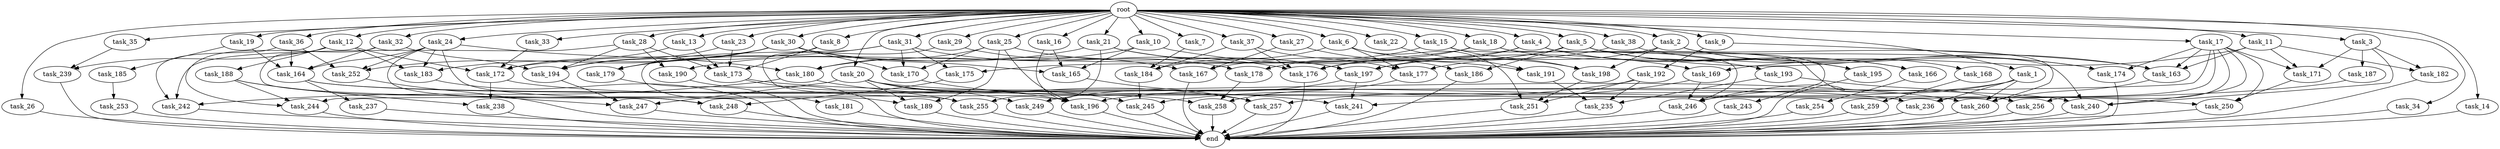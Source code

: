 digraph G {
  task_8 [size="102.400000"];
  task_239 [size="73014444032.000000"];
  task_173 [size="115105123532.800003"];
  task_17 [size="102.400000"];
  task_247 [size="80745385164.800003"];
  task_32 [size="102.400000"];
  task_242 [size="20615843020.800003"];
  task_35 [size="102.400000"];
  task_26 [size="102.400000"];
  task_15 [size="102.400000"];
  task_252 [size="89335319756.800003"];
  task_251 [size="142592914227.200012"];
  task_167 [size="42090679500.800003"];
  task_255 [size="127990025420.800003"];
  task_33 [size="102.400000"];
  task_186 [size="11166914969.600000"];
  task_181 [size="7730941132.800000"];
  task_169 [size="83322365542.400009"];
  task_176 [size="111669149696.000000"];
  task_163 [size="90194313216.000000"];
  task_30 [size="102.400000"];
  task_5 [size="102.400000"];
  task_27 [size="102.400000"];
  task_183 [size="127990025420.800003"];
  task_6 [size="102.400000"];
  task_7 [size="102.400000"];
  task_240 [size="28346784153.600002"];
  task_22 [size="102.400000"];
  task_241 [size="110810156236.800003"];
  task_3 [size="102.400000"];
  task_179 [size="46385646796.800003"];
  task_187 [size="7730941132.800000"];
  task_164 [size="213889371340.800018"];
  task_188 [size="42090679500.800003"];
  task_236 [size="20615843020.800003"];
  task_193 [size="30923764531.200001"];
  task_259 [size="3435973836.800000"];
  task_191 [size="76450417868.800003"];
  task_260 [size="150323855360.000000"];
  task_166 [size="45526653337.600006"];
  task_253 [size="54975581388.800003"];
  task_189 [size="113387136614.400009"];
  root [size="0.000000"];
  task_182 [size="21474836480.000000"];
  task_258 [size="35218731827.200005"];
  task_245 [size="94489280512.000000"];
  task_12 [size="102.400000"];
  task_21 [size="102.400000"];
  task_18 [size="102.400000"];
  task_180 [size="179529632972.800018"];
  task_31 [size="102.400000"];
  task_244 [size="158913789952.000000"];
  task_9 [size="102.400000"];
  task_237 [size="13743895347.200001"];
  task_168 [size="7730941132.800000"];
  task_192 [size="69578470195.199997"];
  task_28 [size="102.400000"];
  task_174 [size="97066260889.600006"];
  task_177 [size="80745385164.800003"];
  task_29 [size="102.400000"];
  task_185 [size="69578470195.199997"];
  task_34 [size="102.400000"];
  task_10 [size="102.400000"];
  task_13 [size="102.400000"];
  task_178 [size="17179869184.000000"];
  task_194 [size="216466351718.400024"];
  task_2 [size="102.400000"];
  task_171 [size="24910810316.800003"];
  end [size="0.000000"];
  task_184 [size="94489280512.000000"];
  task_197 [size="237941188198.400024"];
  task_38 [size="102.400000"];
  task_16 [size="102.400000"];
  task_14 [size="102.400000"];
  task_24 [size="102.400000"];
  task_198 [size="24910810316.800003"];
  task_195 [size="45526653337.600006"];
  task_243 [size="42090679500.800003"];
  task_257 [size="32641751449.600002"];
  task_19 [size="102.400000"];
  task_36 [size="102.400000"];
  task_196 [size="116823110451.200012"];
  task_170 [size="93630287052.800003"];
  task_25 [size="102.400000"];
  task_4 [size="102.400000"];
  task_235 [size="153759829196.800018"];
  task_175 [size="49821620633.600006"];
  task_254 [size="7730941132.800000"];
  task_23 [size="102.400000"];
  task_37 [size="102.400000"];
  task_256 [size="45526653337.600006"];
  task_1 [size="102.400000"];
  task_11 [size="102.400000"];
  task_190 [size="68719476736.000000"];
  task_249 [size="58411555225.600006"];
  task_165 [size="155477816115.200012"];
  task_172 [size="94489280512.000000"];
  task_250 [size="48962627174.400002"];
  task_246 [size="69578470195.199997"];
  task_20 [size="102.400000"];
  task_238 [size="83322365542.400009"];
  task_248 [size="118541097369.600006"];

  task_8 -> task_173 [size="75497472.000000"];
  task_8 -> task_179 [size="75497472.000000"];
  task_239 -> end [size="1.000000"];
  task_173 -> task_260 [size="679477248.000000"];
  task_173 -> task_255 [size="679477248.000000"];
  task_17 -> task_174 [size="33554432.000000"];
  task_17 -> task_240 [size="33554432.000000"];
  task_17 -> task_163 [size="33554432.000000"];
  task_17 -> task_236 [size="33554432.000000"];
  task_17 -> task_250 [size="33554432.000000"];
  task_17 -> task_256 [size="33554432.000000"];
  task_17 -> task_171 [size="33554432.000000"];
  task_17 -> task_244 [size="33554432.000000"];
  task_247 -> end [size="1.000000"];
  task_32 -> task_194 [size="838860800.000000"];
  task_32 -> task_164 [size="838860800.000000"];
  task_32 -> task_244 [size="838860800.000000"];
  task_242 -> end [size="1.000000"];
  task_35 -> task_239 [size="301989888.000000"];
  task_26 -> end [size="1.000000"];
  task_15 -> task_198 [size="134217728.000000"];
  task_15 -> task_178 [size="134217728.000000"];
  task_15 -> task_246 [size="134217728.000000"];
  task_252 -> end [size="1.000000"];
  task_251 -> end [size="1.000000"];
  task_167 -> end [size="1.000000"];
  task_255 -> end [size="1.000000"];
  task_33 -> task_172 [size="134217728.000000"];
  task_186 -> end [size="1.000000"];
  task_181 -> end [size="1.000000"];
  task_169 -> task_257 [size="209715200.000000"];
  task_169 -> task_246 [size="209715200.000000"];
  task_176 -> end [size="1.000000"];
  task_163 -> task_260 [size="679477248.000000"];
  task_30 -> task_194 [size="301989888.000000"];
  task_30 -> task_167 [size="301989888.000000"];
  task_30 -> task_179 [size="301989888.000000"];
  task_30 -> task_183 [size="301989888.000000"];
  task_30 -> task_170 [size="301989888.000000"];
  task_30 -> task_165 [size="301989888.000000"];
  task_30 -> task_252 [size="301989888.000000"];
  task_5 -> task_167 [size="33554432.000000"];
  task_5 -> task_166 [size="33554432.000000"];
  task_5 -> task_176 [size="33554432.000000"];
  task_5 -> task_186 [size="33554432.000000"];
  task_5 -> task_163 [size="33554432.000000"];
  task_5 -> task_195 [size="33554432.000000"];
  task_5 -> task_240 [size="33554432.000000"];
  task_27 -> task_167 [size="75497472.000000"];
  task_27 -> task_186 [size="75497472.000000"];
  task_183 -> end [size="1.000000"];
  task_6 -> task_251 [size="33554432.000000"];
  task_6 -> task_198 [size="33554432.000000"];
  task_6 -> task_184 [size="33554432.000000"];
  task_6 -> task_177 [size="33554432.000000"];
  task_7 -> task_184 [size="209715200.000000"];
  task_240 -> end [size="1.000000"];
  task_22 -> task_191 [size="209715200.000000"];
  task_241 -> end [size="1.000000"];
  task_3 -> task_171 [size="75497472.000000"];
  task_3 -> task_187 [size="75497472.000000"];
  task_3 -> task_240 [size="75497472.000000"];
  task_3 -> task_182 [size="75497472.000000"];
  task_179 -> end [size="1.000000"];
  task_187 -> task_241 [size="134217728.000000"];
  task_164 -> task_236 [size="134217728.000000"];
  task_164 -> task_237 [size="134217728.000000"];
  task_164 -> task_240 [size="134217728.000000"];
  task_188 -> task_238 [size="679477248.000000"];
  task_188 -> task_247 [size="679477248.000000"];
  task_188 -> task_244 [size="679477248.000000"];
  task_236 -> end [size="1.000000"];
  task_193 -> task_235 [size="411041792.000000"];
  task_193 -> task_256 [size="411041792.000000"];
  task_259 -> end [size="1.000000"];
  task_191 -> task_235 [size="411041792.000000"];
  task_260 -> end [size="1.000000"];
  task_166 -> task_254 [size="75497472.000000"];
  task_253 -> end [size="1.000000"];
  task_189 -> end [size="1.000000"];
  root -> task_8 [size="1.000000"];
  root -> task_14 [size="1.000000"];
  root -> task_24 [size="1.000000"];
  root -> task_13 [size="1.000000"];
  root -> task_33 [size="1.000000"];
  root -> task_12 [size="1.000000"];
  root -> task_21 [size="1.000000"];
  root -> task_18 [size="1.000000"];
  root -> task_22 [size="1.000000"];
  root -> task_31 [size="1.000000"];
  root -> task_9 [size="1.000000"];
  root -> task_5 [size="1.000000"];
  root -> task_36 [size="1.000000"];
  root -> task_32 [size="1.000000"];
  root -> task_26 [size="1.000000"];
  root -> task_15 [size="1.000000"];
  root -> task_6 [size="1.000000"];
  root -> task_4 [size="1.000000"];
  root -> task_25 [size="1.000000"];
  root -> task_30 [size="1.000000"];
  root -> task_34 [size="1.000000"];
  root -> task_3 [size="1.000000"];
  root -> task_19 [size="1.000000"];
  root -> task_10 [size="1.000000"];
  root -> task_23 [size="1.000000"];
  root -> task_37 [size="1.000000"];
  root -> task_1 [size="1.000000"];
  root -> task_11 [size="1.000000"];
  root -> task_17 [size="1.000000"];
  root -> task_2 [size="1.000000"];
  root -> task_29 [size="1.000000"];
  root -> task_20 [size="1.000000"];
  root -> task_35 [size="1.000000"];
  root -> task_7 [size="1.000000"];
  root -> task_27 [size="1.000000"];
  root -> task_38 [size="1.000000"];
  root -> task_28 [size="1.000000"];
  root -> task_16 [size="1.000000"];
  task_182 -> end [size="1.000000"];
  task_258 -> end [size="1.000000"];
  task_245 -> end [size="1.000000"];
  task_12 -> task_188 [size="411041792.000000"];
  task_12 -> task_172 [size="411041792.000000"];
  task_12 -> task_183 [size="411041792.000000"];
  task_12 -> task_239 [size="411041792.000000"];
  task_12 -> task_248 [size="411041792.000000"];
  task_21 -> task_190 [size="536870912.000000"];
  task_21 -> task_191 [size="536870912.000000"];
  task_21 -> task_255 [size="536870912.000000"];
  task_21 -> task_197 [size="536870912.000000"];
  task_18 -> task_172 [size="301989888.000000"];
  task_18 -> task_176 [size="301989888.000000"];
  task_18 -> task_246 [size="301989888.000000"];
  task_18 -> task_193 [size="301989888.000000"];
  task_180 -> task_242 [size="33554432.000000"];
  task_180 -> task_257 [size="33554432.000000"];
  task_31 -> task_181 [size="75497472.000000"];
  task_31 -> task_170 [size="75497472.000000"];
  task_31 -> task_175 [size="75497472.000000"];
  task_31 -> task_176 [size="75497472.000000"];
  task_31 -> task_179 [size="75497472.000000"];
  task_244 -> end [size="1.000000"];
  task_9 -> task_163 [size="679477248.000000"];
  task_9 -> task_192 [size="679477248.000000"];
  task_237 -> end [size="1.000000"];
  task_168 -> task_259 [size="33554432.000000"];
  task_192 -> task_245 [size="679477248.000000"];
  task_192 -> task_235 [size="679477248.000000"];
  task_192 -> task_251 [size="679477248.000000"];
  task_28 -> task_190 [size="134217728.000000"];
  task_28 -> task_194 [size="134217728.000000"];
  task_28 -> task_173 [size="134217728.000000"];
  task_28 -> task_242 [size="134217728.000000"];
  task_174 -> end [size="1.000000"];
  task_177 -> task_258 [size="134217728.000000"];
  task_29 -> task_255 [size="33554432.000000"];
  task_29 -> task_178 [size="33554432.000000"];
  task_185 -> task_253 [size="536870912.000000"];
  task_34 -> end [size="1.000000"];
  task_10 -> task_169 [size="679477248.000000"];
  task_10 -> task_180 [size="679477248.000000"];
  task_10 -> task_165 [size="679477248.000000"];
  task_13 -> task_172 [size="75497472.000000"];
  task_13 -> task_173 [size="75497472.000000"];
  task_178 -> task_258 [size="75497472.000000"];
  task_194 -> task_247 [size="75497472.000000"];
  task_2 -> task_260 [size="75497472.000000"];
  task_2 -> task_198 [size="75497472.000000"];
  task_2 -> task_174 [size="75497472.000000"];
  task_2 -> task_177 [size="75497472.000000"];
  task_2 -> task_168 [size="75497472.000000"];
  task_171 -> task_250 [size="411041792.000000"];
  task_184 -> task_245 [size="209715200.000000"];
  task_197 -> task_249 [size="536870912.000000"];
  task_197 -> task_241 [size="536870912.000000"];
  task_38 -> task_174 [size="838860800.000000"];
  task_38 -> task_197 [size="838860800.000000"];
  task_16 -> task_196 [size="536870912.000000"];
  task_16 -> task_165 [size="536870912.000000"];
  task_14 -> end [size="1.000000"];
  task_24 -> task_189 [size="536870912.000000"];
  task_24 -> task_252 [size="536870912.000000"];
  task_24 -> task_164 [size="536870912.000000"];
  task_24 -> task_183 [size="536870912.000000"];
  task_24 -> task_180 [size="536870912.000000"];
  task_24 -> task_248 [size="536870912.000000"];
  task_198 -> task_251 [size="679477248.000000"];
  task_195 -> end [size="1.000000"];
  task_243 -> end [size="1.000000"];
  task_257 -> end [size="1.000000"];
  task_19 -> task_185 [size="679477248.000000"];
  task_19 -> task_164 [size="679477248.000000"];
  task_36 -> task_242 [size="33554432.000000"];
  task_36 -> task_252 [size="33554432.000000"];
  task_36 -> task_164 [size="33554432.000000"];
  task_196 -> end [size="1.000000"];
  task_170 -> task_241 [size="411041792.000000"];
  task_25 -> task_189 [size="536870912.000000"];
  task_25 -> task_170 [size="536870912.000000"];
  task_25 -> task_197 [size="536870912.000000"];
  task_25 -> task_180 [size="536870912.000000"];
  task_25 -> task_196 [size="536870912.000000"];
  task_4 -> task_197 [size="411041792.000000"];
  task_4 -> task_175 [size="411041792.000000"];
  task_4 -> task_166 [size="411041792.000000"];
  task_4 -> task_243 [size="411041792.000000"];
  task_4 -> task_195 [size="411041792.000000"];
  task_235 -> end [size="1.000000"];
  task_175 -> task_248 [size="209715200.000000"];
  task_254 -> end [size="1.000000"];
  task_23 -> task_194 [size="838860800.000000"];
  task_23 -> task_173 [size="838860800.000000"];
  task_37 -> task_184 [size="679477248.000000"];
  task_37 -> task_176 [size="679477248.000000"];
  task_37 -> task_177 [size="679477248.000000"];
  task_256 -> end [size="1.000000"];
  task_1 -> task_196 [size="33554432.000000"];
  task_1 -> task_236 [size="33554432.000000"];
  task_1 -> task_246 [size="33554432.000000"];
  task_1 -> task_260 [size="33554432.000000"];
  task_11 -> task_169 [size="134217728.000000"];
  task_11 -> task_182 [size="134217728.000000"];
  task_11 -> task_171 [size="134217728.000000"];
  task_11 -> task_163 [size="134217728.000000"];
  task_190 -> end [size="1.000000"];
  task_249 -> end [size="1.000000"];
  task_165 -> task_257 [size="75497472.000000"];
  task_172 -> task_258 [size="134217728.000000"];
  task_172 -> task_238 [size="134217728.000000"];
  task_250 -> end [size="1.000000"];
  task_246 -> end [size="1.000000"];
  task_20 -> task_189 [size="33554432.000000"];
  task_20 -> task_249 [size="33554432.000000"];
  task_20 -> task_245 [size="33554432.000000"];
  task_20 -> task_196 [size="33554432.000000"];
  task_20 -> task_250 [size="33554432.000000"];
  task_20 -> task_247 [size="33554432.000000"];
  task_238 -> end [size="1.000000"];
  task_248 -> end [size="1.000000"];
}
